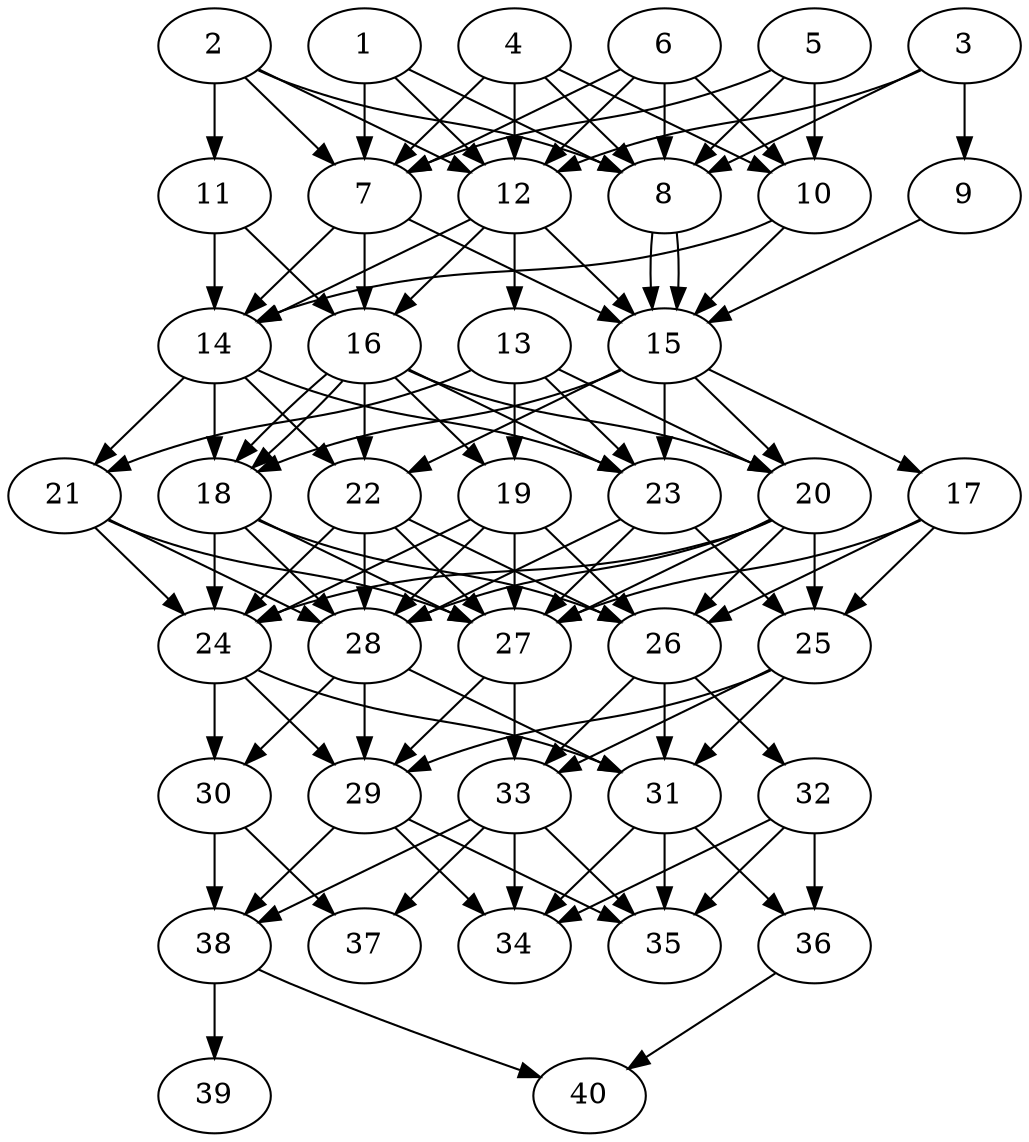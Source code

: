 // DAG automatically generated by daggen at Thu Oct  3 14:06:49 2019
// ./daggen --dot -n 40 --ccr 0.3 --fat 0.5 --regular 0.7 --density 0.9 --mindata 5242880 --maxdata 52428800 
digraph G {
  1 [size="162618027", alpha="0.04", expect_size="48785408"] 
  1 -> 7 [size ="48785408"]
  1 -> 8 [size ="48785408"]
  1 -> 12 [size ="48785408"]
  2 [size="129327787", alpha="0.04", expect_size="38798336"] 
  2 -> 7 [size ="38798336"]
  2 -> 8 [size ="38798336"]
  2 -> 11 [size ="38798336"]
  2 -> 12 [size ="38798336"]
  3 [size="146077013", alpha="0.03", expect_size="43823104"] 
  3 -> 8 [size ="43823104"]
  3 -> 9 [size ="43823104"]
  3 -> 12 [size ="43823104"]
  4 [size="122593280", alpha="0.04", expect_size="36777984"] 
  4 -> 7 [size ="36777984"]
  4 -> 8 [size ="36777984"]
  4 -> 10 [size ="36777984"]
  4 -> 12 [size ="36777984"]
  5 [size="61399040", alpha="0.07", expect_size="18419712"] 
  5 -> 7 [size ="18419712"]
  5 -> 8 [size ="18419712"]
  5 -> 10 [size ="18419712"]
  6 [size="105045333", alpha="0.18", expect_size="31513600"] 
  6 -> 7 [size ="31513600"]
  6 -> 8 [size ="31513600"]
  6 -> 10 [size ="31513600"]
  6 -> 12 [size ="31513600"]
  7 [size="73608533", alpha="0.05", expect_size="22082560"] 
  7 -> 14 [size ="22082560"]
  7 -> 15 [size ="22082560"]
  7 -> 16 [size ="22082560"]
  8 [size="120504320", alpha="0.16", expect_size="36151296"] 
  8 -> 15 [size ="36151296"]
  8 -> 15 [size ="36151296"]
  9 [size="84807680", alpha="0.12", expect_size="25442304"] 
  9 -> 15 [size ="25442304"]
  10 [size="140540587", alpha="0.00", expect_size="42162176"] 
  10 -> 14 [size ="42162176"]
  10 -> 15 [size ="42162176"]
  11 [size="100471467", alpha="0.10", expect_size="30141440"] 
  11 -> 14 [size ="30141440"]
  11 -> 16 [size ="30141440"]
  12 [size="133188267", alpha="0.18", expect_size="39956480"] 
  12 -> 13 [size ="39956480"]
  12 -> 14 [size ="39956480"]
  12 -> 15 [size ="39956480"]
  12 -> 16 [size ="39956480"]
  13 [size="163116373", alpha="0.04", expect_size="48934912"] 
  13 -> 19 [size ="48934912"]
  13 -> 20 [size ="48934912"]
  13 -> 21 [size ="48934912"]
  13 -> 23 [size ="48934912"]
  14 [size="31440213", alpha="0.03", expect_size="9432064"] 
  14 -> 18 [size ="9432064"]
  14 -> 21 [size ="9432064"]
  14 -> 22 [size ="9432064"]
  14 -> 23 [size ="9432064"]
  15 [size="66375680", alpha="0.01", expect_size="19912704"] 
  15 -> 17 [size ="19912704"]
  15 -> 18 [size ="19912704"]
  15 -> 20 [size ="19912704"]
  15 -> 22 [size ="19912704"]
  15 -> 23 [size ="19912704"]
  16 [size="121105067", alpha="0.19", expect_size="36331520"] 
  16 -> 18 [size ="36331520"]
  16 -> 18 [size ="36331520"]
  16 -> 19 [size ="36331520"]
  16 -> 20 [size ="36331520"]
  16 -> 22 [size ="36331520"]
  16 -> 23 [size ="36331520"]
  17 [size="103639040", alpha="0.06", expect_size="31091712"] 
  17 -> 25 [size ="31091712"]
  17 -> 26 [size ="31091712"]
  17 -> 27 [size ="31091712"]
  18 [size="140407467", alpha="0.20", expect_size="42122240"] 
  18 -> 24 [size ="42122240"]
  18 -> 26 [size ="42122240"]
  18 -> 27 [size ="42122240"]
  18 -> 28 [size ="42122240"]
  19 [size="109520213", alpha="0.17", expect_size="32856064"] 
  19 -> 24 [size ="32856064"]
  19 -> 26 [size ="32856064"]
  19 -> 27 [size ="32856064"]
  19 -> 28 [size ="32856064"]
  20 [size="46421333", alpha="0.04", expect_size="13926400"] 
  20 -> 24 [size ="13926400"]
  20 -> 25 [size ="13926400"]
  20 -> 26 [size ="13926400"]
  20 -> 27 [size ="13926400"]
  20 -> 28 [size ="13926400"]
  21 [size="48544427", alpha="0.10", expect_size="14563328"] 
  21 -> 24 [size ="14563328"]
  21 -> 27 [size ="14563328"]
  21 -> 28 [size ="14563328"]
  22 [size="126924800", alpha="0.09", expect_size="38077440"] 
  22 -> 24 [size ="38077440"]
  22 -> 26 [size ="38077440"]
  22 -> 27 [size ="38077440"]
  22 -> 28 [size ="38077440"]
  23 [size="108339200", alpha="0.05", expect_size="32501760"] 
  23 -> 25 [size ="32501760"]
  23 -> 27 [size ="32501760"]
  23 -> 28 [size ="32501760"]
  24 [size="140427947", alpha="0.14", expect_size="42128384"] 
  24 -> 29 [size ="42128384"]
  24 -> 30 [size ="42128384"]
  24 -> 31 [size ="42128384"]
  25 [size="161286827", alpha="0.09", expect_size="48386048"] 
  25 -> 29 [size ="48386048"]
  25 -> 31 [size ="48386048"]
  25 -> 33 [size ="48386048"]
  26 [size="169530027", alpha="0.15", expect_size="50859008"] 
  26 -> 31 [size ="50859008"]
  26 -> 32 [size ="50859008"]
  26 -> 33 [size ="50859008"]
  27 [size="164867413", alpha="0.09", expect_size="49460224"] 
  27 -> 29 [size ="49460224"]
  27 -> 33 [size ="49460224"]
  28 [size="55787520", alpha="0.15", expect_size="16736256"] 
  28 -> 29 [size ="16736256"]
  28 -> 30 [size ="16736256"]
  28 -> 31 [size ="16736256"]
  29 [size="55743147", alpha="0.10", expect_size="16722944"] 
  29 -> 34 [size ="16722944"]
  29 -> 35 [size ="16722944"]
  29 -> 38 [size ="16722944"]
  30 [size="34003627", alpha="0.00", expect_size="10201088"] 
  30 -> 37 [size ="10201088"]
  30 -> 38 [size ="10201088"]
  31 [size="66693120", alpha="0.01", expect_size="20007936"] 
  31 -> 34 [size ="20007936"]
  31 -> 35 [size ="20007936"]
  31 -> 36 [size ="20007936"]
  32 [size="141670400", alpha="0.17", expect_size="42501120"] 
  32 -> 34 [size ="42501120"]
  32 -> 35 [size ="42501120"]
  32 -> 36 [size ="42501120"]
  33 [size="56214187", alpha="0.11", expect_size="16864256"] 
  33 -> 34 [size ="16864256"]
  33 -> 35 [size ="16864256"]
  33 -> 37 [size ="16864256"]
  33 -> 38 [size ="16864256"]
  34 [size="96215040", alpha="0.07", expect_size="28864512"] 
  35 [size="52213760", alpha="0.10", expect_size="15664128"] 
  36 [size="125426347", alpha="0.05", expect_size="37627904"] 
  36 -> 40 [size ="37627904"]
  37 [size="88849067", alpha="0.11", expect_size="26654720"] 
  38 [size="155900587", alpha="0.13", expect_size="46770176"] 
  38 -> 39 [size ="46770176"]
  38 -> 40 [size ="46770176"]
  39 [size="115042987", alpha="0.07", expect_size="34512896"] 
  40 [size="33604267", alpha="0.05", expect_size="10081280"] 
}
